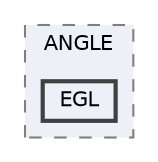 digraph "C:/Users/HP/Documents/GitHub/Minero-Game/lib/RaylibErosionStandalone-main/raylib/src/external/ANGLE/EGL"
{
 // LATEX_PDF_SIZE
  bgcolor="transparent";
  edge [fontname=Helvetica,fontsize=10,labelfontname=Helvetica,labelfontsize=10];
  node [fontname=Helvetica,fontsize=10,shape=box,height=0.2,width=0.4];
  compound=true
  subgraph clusterdir_567a0081ce372b2581e66814cfdbaca7 {
    graph [ bgcolor="#edf0f7", pencolor="grey50", label="ANGLE", fontname=Helvetica,fontsize=10 style="filled,dashed", URL="dir_567a0081ce372b2581e66814cfdbaca7.html",tooltip=""]
  dir_884ba101134ec4cba307e5d02db286c2 [label="EGL", fillcolor="#edf0f7", color="grey25", style="filled,bold", URL="dir_884ba101134ec4cba307e5d02db286c2.html",tooltip=""];
  }
}
